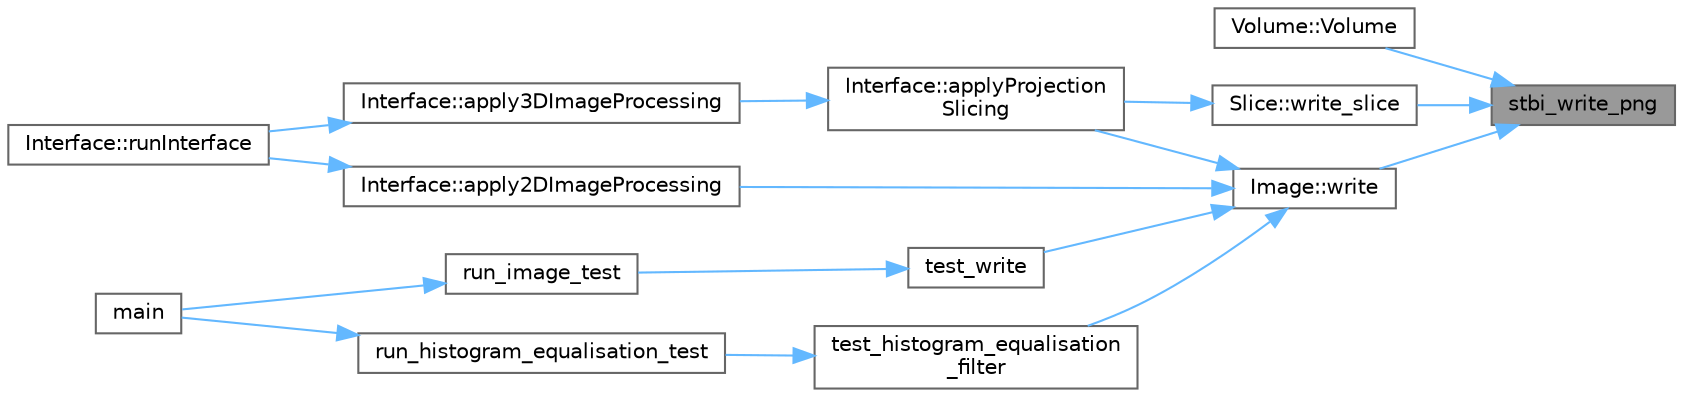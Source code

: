 digraph "stbi_write_png"
{
 // LATEX_PDF_SIZE
  bgcolor="transparent";
  edge [fontname=Helvetica,fontsize=10,labelfontname=Helvetica,labelfontsize=10];
  node [fontname=Helvetica,fontsize=10,shape=box,height=0.2,width=0.4];
  rankdir="RL";
  Node1 [id="Node000001",label="stbi_write_png",height=0.2,width=0.4,color="gray40", fillcolor="grey60", style="filled", fontcolor="black",tooltip=" "];
  Node1 -> Node2 [id="edge16_Node000001_Node000002",dir="back",color="steelblue1",style="solid",tooltip=" "];
  Node2 [id="Node000002",label="Volume::Volume",height=0.2,width=0.4,color="grey40", fillcolor="white", style="filled",URL="$class_volume.html#ab1ff84731290c0ca8c0c6800cb502407",tooltip=" "];
  Node1 -> Node3 [id="edge17_Node000001_Node000003",dir="back",color="steelblue1",style="solid",tooltip=" "];
  Node3 [id="Node000003",label="Image::write",height=0.2,width=0.4,color="grey40", fillcolor="white", style="filled",URL="$class_image.html#af8acd25fe089ef63f9d0305f1664f44d",tooltip=" "];
  Node3 -> Node4 [id="edge18_Node000003_Node000004",dir="back",color="steelblue1",style="solid",tooltip=" "];
  Node4 [id="Node000004",label="Interface::apply2DImageProcessing",height=0.2,width=0.4,color="grey40", fillcolor="white", style="filled",URL="$class_interface.html#ab6e0b92a0ca2133f4d9f23c8ba5af747",tooltip=" "];
  Node4 -> Node5 [id="edge19_Node000004_Node000005",dir="back",color="steelblue1",style="solid",tooltip=" "];
  Node5 [id="Node000005",label="Interface::runInterface",height=0.2,width=0.4,color="grey40", fillcolor="white", style="filled",URL="$class_interface.html#a650f0750e1608aae7f62768d6e7b8bef",tooltip=" "];
  Node3 -> Node6 [id="edge20_Node000003_Node000006",dir="back",color="steelblue1",style="solid",tooltip=" "];
  Node6 [id="Node000006",label="Interface::applyProjection\lSlicing",height=0.2,width=0.4,color="grey40", fillcolor="white", style="filled",URL="$class_interface.html#a4c48c99894054f6c486709ab518fc8b5",tooltip=" "];
  Node6 -> Node7 [id="edge21_Node000006_Node000007",dir="back",color="steelblue1",style="solid",tooltip=" "];
  Node7 [id="Node000007",label="Interface::apply3DImageProcessing",height=0.2,width=0.4,color="grey40", fillcolor="white", style="filled",URL="$class_interface.html#a960b8ee2251b1a7289382f2548cdca91",tooltip=" "];
  Node7 -> Node5 [id="edge22_Node000007_Node000005",dir="back",color="steelblue1",style="solid",tooltip=" "];
  Node3 -> Node8 [id="edge23_Node000003_Node000008",dir="back",color="steelblue1",style="solid",tooltip=" "];
  Node8 [id="Node000008",label="test_histogram_equalisation\l_filter",height=0.2,width=0.4,color="grey40", fillcolor="white", style="filled",URL="$histogram__equalisation__test_8cpp.html#a20354280cffc641e1fa82bf4f398c484",tooltip=" "];
  Node8 -> Node9 [id="edge24_Node000008_Node000009",dir="back",color="steelblue1",style="solid",tooltip=" "];
  Node9 [id="Node000009",label="run_histogram_equalisation_test",height=0.2,width=0.4,color="grey40", fillcolor="white", style="filled",URL="$histogram__equalisation__test_8cpp.html#a8c633257161cb6e7d9e497057139ff7c",tooltip=" "];
  Node9 -> Node10 [id="edge25_Node000009_Node000010",dir="back",color="steelblue1",style="solid",tooltip=" "];
  Node10 [id="Node000010",label="main",height=0.2,width=0.4,color="grey40", fillcolor="white", style="filled",URL="$run__tests_8cpp.html#a3c04138a5bfe5d72780bb7e82a18e627",tooltip=" "];
  Node3 -> Node11 [id="edge26_Node000003_Node000011",dir="back",color="steelblue1",style="solid",tooltip=" "];
  Node11 [id="Node000011",label="test_write",height=0.2,width=0.4,color="grey40", fillcolor="white", style="filled",URL="$image__test_8cpp.html#a3e839bfce8b2995e443d909cba8199d9",tooltip=" "];
  Node11 -> Node12 [id="edge27_Node000011_Node000012",dir="back",color="steelblue1",style="solid",tooltip=" "];
  Node12 [id="Node000012",label="run_image_test",height=0.2,width=0.4,color="grey40", fillcolor="white", style="filled",URL="$image__test_8cpp.html#a10a27090689efc45851260d6ee9d6726",tooltip=" "];
  Node12 -> Node10 [id="edge28_Node000012_Node000010",dir="back",color="steelblue1",style="solid",tooltip=" "];
  Node1 -> Node13 [id="edge29_Node000001_Node000013",dir="back",color="steelblue1",style="solid",tooltip=" "];
  Node13 [id="Node000013",label="Slice::write_slice",height=0.2,width=0.4,color="grey40", fillcolor="white", style="filled",URL="$class_slice.html#ae18d9068b92f4fbe0e4158929b8450bb",tooltip=" "];
  Node13 -> Node6 [id="edge30_Node000013_Node000006",dir="back",color="steelblue1",style="solid",tooltip=" "];
}
